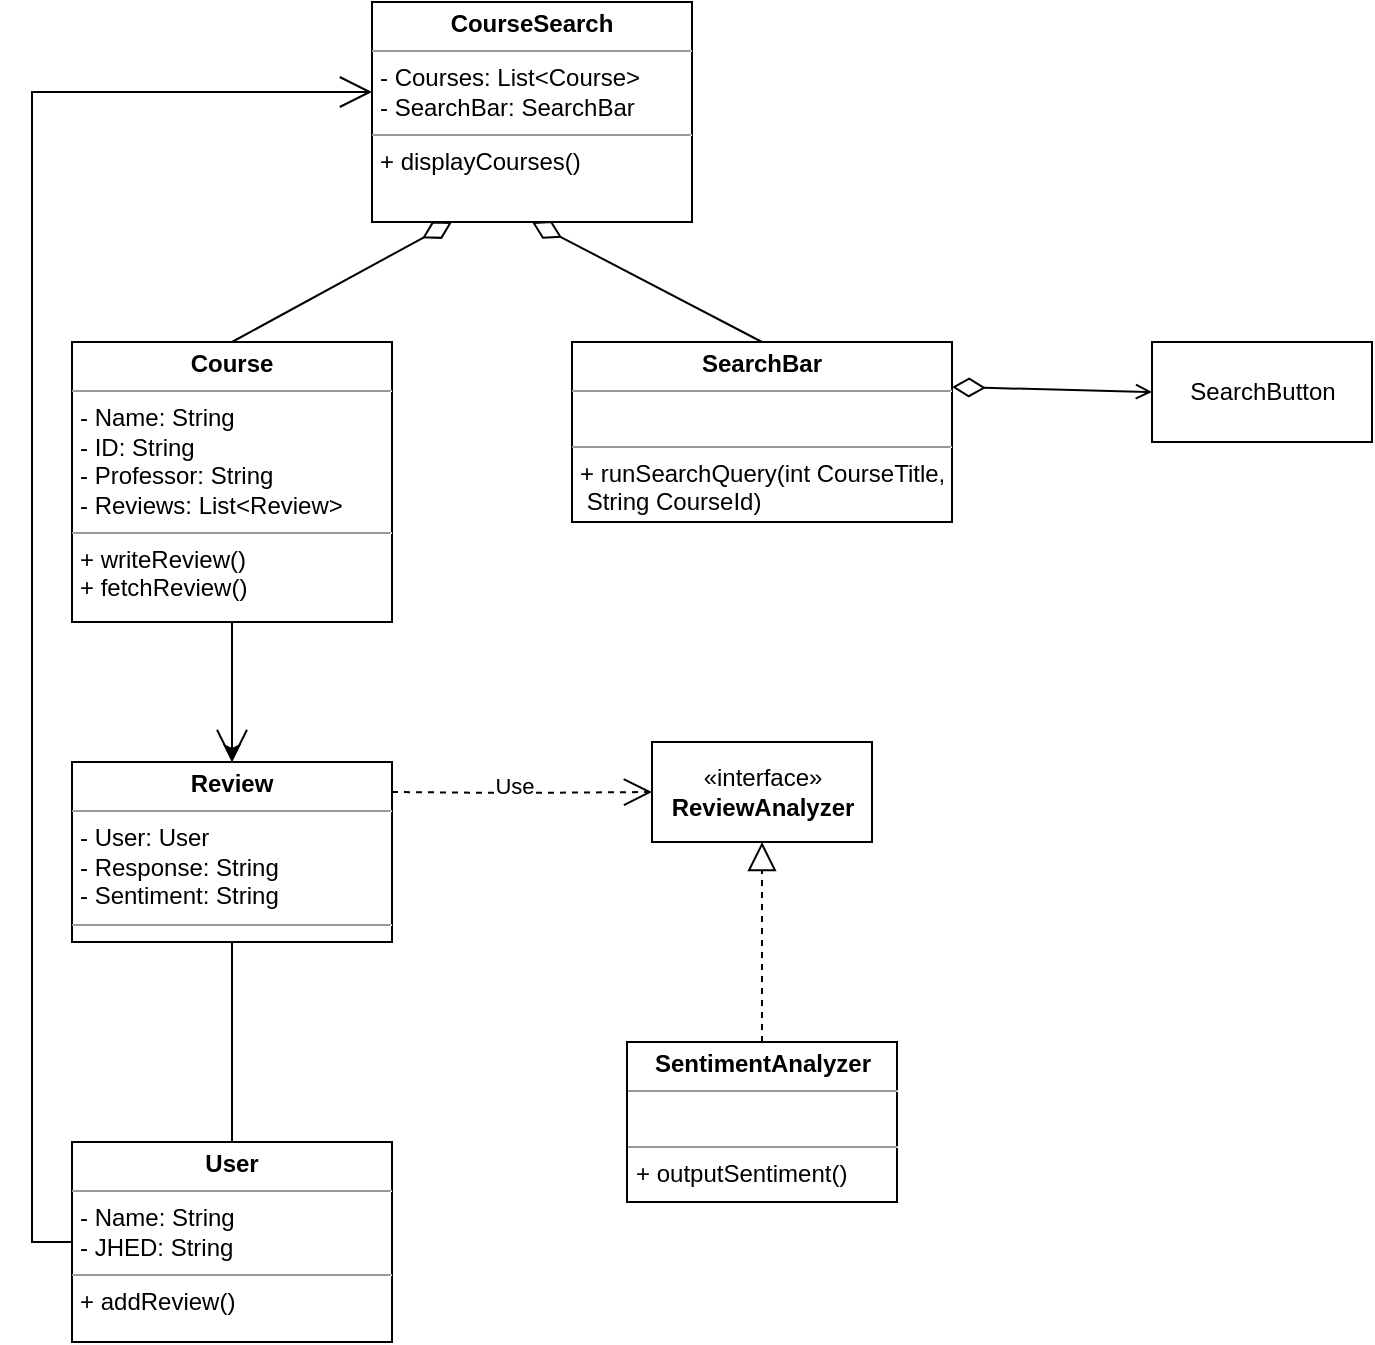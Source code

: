 <mxfile version="20.4.0" type="github">
  <diagram id="4XTOWNeRHPp-hLria3tP" name="Page-1">
    <mxGraphModel dx="1186" dy="-54" grid="1" gridSize="10" guides="1" tooltips="1" connect="1" arrows="1" fold="1" page="1" pageScale="1" pageWidth="1100" pageHeight="850" math="0" shadow="0">
      <root>
        <mxCell id="0" />
        <mxCell id="1" parent="0" />
        <mxCell id="gsyXQG4FVz-aXH8XWBUT-53" style="edgeStyle=none;rounded=0;orthogonalLoop=1;jettySize=auto;html=1;exitX=0.5;exitY=0;exitDx=0;exitDy=0;entryX=0.25;entryY=1;entryDx=0;entryDy=0;startArrow=none;startFill=0;endArrow=diamondThin;endFill=0;startSize=14;endSize=14;sourcePerimeterSpacing=0;" parent="1" source="gsyXQG4FVz-aXH8XWBUT-15" target="gsyXQG4FVz-aXH8XWBUT-21" edge="1">
          <mxGeometry relative="1" as="geometry" />
        </mxCell>
        <mxCell id="gsyXQG4FVz-aXH8XWBUT-57" style="edgeStyle=none;rounded=0;orthogonalLoop=1;jettySize=auto;html=1;exitX=0.5;exitY=1;exitDx=0;exitDy=0;entryX=0.5;entryY=0;entryDx=0;entryDy=0;startArrow=none;startFill=0;endArrow=open;endFill=0;startSize=14;endSize=14;sourcePerimeterSpacing=0;" parent="1" source="gsyXQG4FVz-aXH8XWBUT-15" target="gsyXQG4FVz-aXH8XWBUT-16" edge="1">
          <mxGeometry relative="1" as="geometry" />
        </mxCell>
        <mxCell id="jOvYZxievd3dL9-hsqpI-9" value="" style="edgeStyle=orthogonalEdgeStyle;rounded=0;orthogonalLoop=1;jettySize=auto;html=1;" parent="1" source="gsyXQG4FVz-aXH8XWBUT-15" target="gsyXQG4FVz-aXH8XWBUT-16" edge="1">
          <mxGeometry relative="1" as="geometry" />
        </mxCell>
        <mxCell id="gsyXQG4FVz-aXH8XWBUT-15" value="&lt;p style=&quot;margin:0px;margin-top:4px;text-align:center;&quot;&gt;&lt;b&gt;Course&lt;/b&gt;&lt;/p&gt;&lt;hr size=&quot;1&quot;&gt;&lt;p style=&quot;margin:0px;margin-left:4px;&quot;&gt;- Name: String&lt;/p&gt;&lt;p style=&quot;margin:0px;margin-left:4px;&quot;&gt;- ID: String&lt;/p&gt;&lt;p style=&quot;margin:0px;margin-left:4px;&quot;&gt;- Professor: String&lt;/p&gt;&lt;p style=&quot;margin:0px;margin-left:4px;&quot;&gt;- Reviews: List&amp;lt;Review&amp;gt;&lt;/p&gt;&lt;hr size=&quot;1&quot;&gt;&lt;p style=&quot;margin:0px;margin-left:4px;&quot;&gt;+ writeReview()&lt;/p&gt;&lt;p style=&quot;margin:0px;margin-left:4px;&quot;&gt;+ fetchReview()&lt;/p&gt;&lt;p style=&quot;margin:0px;margin-left:4px;&quot;&gt;&lt;br&gt;&lt;/p&gt;" style="verticalAlign=top;align=left;overflow=fill;fontSize=12;fontFamily=Helvetica;html=1;" parent="1" vertex="1">
          <mxGeometry x="80" y="1050" width="160" height="140" as="geometry" />
        </mxCell>
        <mxCell id="gsyXQG4FVz-aXH8XWBUT-56" style="edgeStyle=none;rounded=0;orthogonalLoop=1;jettySize=auto;html=1;exitX=0.5;exitY=1;exitDx=0;exitDy=0;entryX=0.5;entryY=0;entryDx=0;entryDy=0;startArrow=none;startFill=0;endArrow=none;endFill=0;startSize=14;endSize=14;sourcePerimeterSpacing=0;" parent="1" source="gsyXQG4FVz-aXH8XWBUT-16" target="gsyXQG4FVz-aXH8XWBUT-18" edge="1">
          <mxGeometry relative="1" as="geometry" />
        </mxCell>
        <mxCell id="gsyXQG4FVz-aXH8XWBUT-16" value="&lt;p style=&quot;margin:0px;margin-top:4px;text-align:center;&quot;&gt;&lt;b&gt;Review&lt;/b&gt;&lt;/p&gt;&lt;hr size=&quot;1&quot;&gt;&lt;p style=&quot;margin:0px;margin-left:4px;&quot;&gt;- User: User&lt;/p&gt;&lt;p style=&quot;margin:0px;margin-left:4px;&quot;&gt;- Response: String&lt;/p&gt;&lt;p style=&quot;margin:0px;margin-left:4px;&quot;&gt;- Sentiment: String&lt;/p&gt;&lt;hr size=&quot;1&quot;&gt;&lt;p style=&quot;margin:0px;margin-left:4px;&quot;&gt;&lt;br&gt;&lt;/p&gt;" style="verticalAlign=top;align=left;overflow=fill;fontSize=12;fontFamily=Helvetica;html=1;" parent="1" vertex="1">
          <mxGeometry x="80" y="1260" width="160" height="90" as="geometry" />
        </mxCell>
        <mxCell id="gsyXQG4FVz-aXH8XWBUT-58" style="edgeStyle=orthogonalEdgeStyle;rounded=0;orthogonalLoop=1;jettySize=auto;html=1;exitX=0;exitY=0.5;exitDx=0;exitDy=0;startArrow=none;startFill=0;endArrow=open;endFill=0;startSize=14;endSize=14;sourcePerimeterSpacing=0;" parent="1" source="gsyXQG4FVz-aXH8XWBUT-18" target="gsyXQG4FVz-aXH8XWBUT-21" edge="1">
          <mxGeometry relative="1" as="geometry">
            <Array as="points">
              <mxPoint x="60" y="1500" />
              <mxPoint x="60" y="925" />
            </Array>
          </mxGeometry>
        </mxCell>
        <mxCell id="gsyXQG4FVz-aXH8XWBUT-18" value="&lt;p style=&quot;margin:0px;margin-top:4px;text-align:center;&quot;&gt;&lt;b&gt;User&lt;/b&gt;&lt;/p&gt;&lt;hr size=&quot;1&quot;&gt;&lt;p style=&quot;margin:0px;margin-left:4px;&quot;&gt;- Name: String&lt;/p&gt;&lt;p style=&quot;margin:0px;margin-left:4px;&quot;&gt;- JHED: String&lt;br&gt;&lt;/p&gt;&lt;hr size=&quot;1&quot;&gt;&lt;p style=&quot;margin:0px;margin-left:4px;&quot;&gt;+ addReview()&lt;/p&gt;" style="verticalAlign=top;align=left;overflow=fill;fontSize=12;fontFamily=Helvetica;html=1;" parent="1" vertex="1">
          <mxGeometry x="80" y="1450" width="160" height="100" as="geometry" />
        </mxCell>
        <mxCell id="gsyXQG4FVz-aXH8XWBUT-25" style="rounded=0;orthogonalLoop=1;jettySize=auto;html=1;exitX=1;exitY=0.25;exitDx=0;exitDy=0;entryX=0;entryY=0.5;entryDx=0;entryDy=0;startArrow=diamondThin;startFill=0;sourcePerimeterSpacing=0;startSize=14;endArrow=open;endFill=0;" parent="1" source="gsyXQG4FVz-aXH8XWBUT-19" target="gsyXQG4FVz-aXH8XWBUT-20" edge="1">
          <mxGeometry relative="1" as="geometry" />
        </mxCell>
        <mxCell id="gsyXQG4FVz-aXH8XWBUT-54" style="edgeStyle=none;rounded=0;orthogonalLoop=1;jettySize=auto;html=1;exitX=0.5;exitY=0;exitDx=0;exitDy=0;entryX=0.5;entryY=1;entryDx=0;entryDy=0;startArrow=none;startFill=0;endArrow=diamondThin;endFill=0;startSize=14;endSize=14;sourcePerimeterSpacing=0;" parent="1" source="gsyXQG4FVz-aXH8XWBUT-19" target="gsyXQG4FVz-aXH8XWBUT-21" edge="1">
          <mxGeometry relative="1" as="geometry" />
        </mxCell>
        <mxCell id="gsyXQG4FVz-aXH8XWBUT-19" value="&lt;p style=&quot;margin:0px;margin-top:4px;text-align:center;&quot;&gt;&lt;b&gt;SearchBar&lt;/b&gt;&lt;/p&gt;&lt;hr size=&quot;1&quot;&gt;&lt;p style=&quot;margin:0px;margin-left:4px;&quot;&gt;&lt;br&gt;&lt;/p&gt;&lt;hr size=&quot;1&quot;&gt;&lt;p style=&quot;margin:0px;margin-left:4px;&quot;&gt;+ runSearchQuery(int CourseTitle,&lt;/p&gt;&lt;p style=&quot;margin:0px;margin-left:4px;&quot;&gt;&amp;nbsp;String CourseId)&lt;/p&gt;&lt;p style=&quot;margin:0px;margin-left:4px;&quot;&gt;&lt;br&gt;&lt;/p&gt;&lt;p style=&quot;margin:0px;margin-left:4px;&quot;&gt;&lt;br&gt;&lt;/p&gt;&lt;p style=&quot;margin:0px;margin-left:4px;&quot;&gt;&lt;br&gt;&lt;/p&gt;" style="verticalAlign=top;align=left;overflow=fill;fontSize=12;fontFamily=Helvetica;html=1;" parent="1" vertex="1">
          <mxGeometry x="330" y="1050" width="190" height="90" as="geometry" />
        </mxCell>
        <mxCell id="gsyXQG4FVz-aXH8XWBUT-20" value="SearchButton&lt;br&gt;" style="html=1;" parent="1" vertex="1">
          <mxGeometry x="620" y="1050" width="110" height="50" as="geometry" />
        </mxCell>
        <mxCell id="gsyXQG4FVz-aXH8XWBUT-21" value="&lt;p style=&quot;margin:0px;margin-top:4px;text-align:center;&quot;&gt;&lt;b&gt;CourseSearch&lt;/b&gt;&lt;/p&gt;&lt;hr size=&quot;1&quot;&gt;&lt;p style=&quot;margin:0px;margin-left:4px;&quot;&gt;- Courses: List&amp;lt;Course&amp;gt;&lt;/p&gt;&lt;p style=&quot;margin:0px;margin-left:4px;&quot;&gt;- SearchBar: SearchBar&lt;br&gt;&lt;/p&gt;&lt;hr size=&quot;1&quot;&gt;&lt;p style=&quot;margin:0px;margin-left:4px;&quot;&gt;+ displayCourses()&lt;/p&gt;&lt;p style=&quot;margin:0px;margin-left:4px;&quot;&gt;&lt;br&gt;&lt;/p&gt;&lt;p style=&quot;margin:0px;margin-left:4px;&quot;&gt;&lt;br&gt;&lt;/p&gt;&lt;p style=&quot;margin:0px;margin-left:4px;&quot;&gt;&lt;br&gt;&lt;/p&gt;&lt;p style=&quot;margin:0px;margin-left:4px;&quot;&gt;&lt;br&gt;&lt;/p&gt;&lt;p style=&quot;margin:0px;margin-left:4px;&quot;&gt;&lt;br&gt;&lt;/p&gt;" style="verticalAlign=top;align=left;overflow=fill;fontSize=12;fontFamily=Helvetica;html=1;" parent="1" vertex="1">
          <mxGeometry x="230" y="880" width="160" height="110" as="geometry" />
        </mxCell>
        <mxCell id="gsyXQG4FVz-aXH8XWBUT-41" style="edgeStyle=orthogonalEdgeStyle;rounded=0;orthogonalLoop=1;jettySize=auto;html=1;exitX=1;exitY=0.5;exitDx=0;exitDy=0;entryX=0;entryY=0.5;entryDx=0;entryDy=0;startArrow=none;startFill=0;endArrow=open;endFill=0;startSize=14;sourcePerimeterSpacing=0;dashed=1;endSize=12;" parent="1" target="gsyXQG4FVz-aXH8XWBUT-45" edge="1">
          <mxGeometry relative="1" as="geometry">
            <mxPoint x="240" y="1275" as="sourcePoint" />
          </mxGeometry>
        </mxCell>
        <mxCell id="gsyXQG4FVz-aXH8XWBUT-42" value="Use" style="edgeLabel;html=1;align=center;verticalAlign=middle;resizable=0;points=[];" parent="gsyXQG4FVz-aXH8XWBUT-41" vertex="1" connectable="0">
          <mxGeometry x="-0.061" y="3" relative="1" as="geometry">
            <mxPoint as="offset" />
          </mxGeometry>
        </mxCell>
        <mxCell id="gsyXQG4FVz-aXH8XWBUT-43" style="edgeStyle=orthogonalEdgeStyle;rounded=0;orthogonalLoop=1;jettySize=auto;html=1;exitX=0.5;exitY=0;exitDx=0;exitDy=0;entryX=0.5;entryY=1;entryDx=0;entryDy=0;dashed=1;startArrow=none;startFill=0;endArrow=block;endFill=0;startSize=14;endSize=12;sourcePerimeterSpacing=0;" parent="1" source="XghaN851XgYam1Wc7i2B-1" target="gsyXQG4FVz-aXH8XWBUT-45" edge="1">
          <mxGeometry relative="1" as="geometry">
            <mxPoint x="425" y="1430" as="sourcePoint" />
          </mxGeometry>
        </mxCell>
        <mxCell id="gsyXQG4FVz-aXH8XWBUT-45" value="«interface»&lt;br&gt;&lt;b&gt;ReviewAnalyzer&lt;/b&gt;" style="html=1;" parent="1" vertex="1">
          <mxGeometry x="370" y="1250" width="110" height="50" as="geometry" />
        </mxCell>
        <mxCell id="XghaN851XgYam1Wc7i2B-1" value="&lt;p style=&quot;margin:0px;margin-top:4px;text-align:center;&quot;&gt;&lt;b&gt;SentimentAnalyzer&lt;/b&gt;&lt;/p&gt;&lt;hr size=&quot;1&quot;&gt;&lt;p style=&quot;margin:0px;margin-left:4px;&quot;&gt;&lt;br&gt;&lt;/p&gt;&lt;hr size=&quot;1&quot;&gt;&lt;p style=&quot;margin:0px;margin-left:4px;&quot;&gt;+ outputSentiment()&lt;/p&gt;" style="verticalAlign=top;align=left;overflow=fill;fontSize=12;fontFamily=Helvetica;html=1;" vertex="1" parent="1">
          <mxGeometry x="357.5" y="1400" width="135" height="80" as="geometry" />
        </mxCell>
      </root>
    </mxGraphModel>
  </diagram>
</mxfile>
